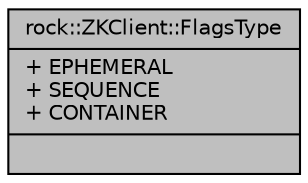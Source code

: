 digraph "rock::ZKClient::FlagsType"
{
 // LATEX_PDF_SIZE
  edge [fontname="Helvetica",fontsize="10",labelfontname="Helvetica",labelfontsize="10"];
  node [fontname="Helvetica",fontsize="10",shape=record];
  Node1 [label="{rock::ZKClient::FlagsType\n|+ EPHEMERAL\l+ SEQUENCE\l+ CONTAINER\l|}",height=0.2,width=0.4,color="black", fillcolor="grey75", style="filled", fontcolor="black",tooltip=" "];
}
